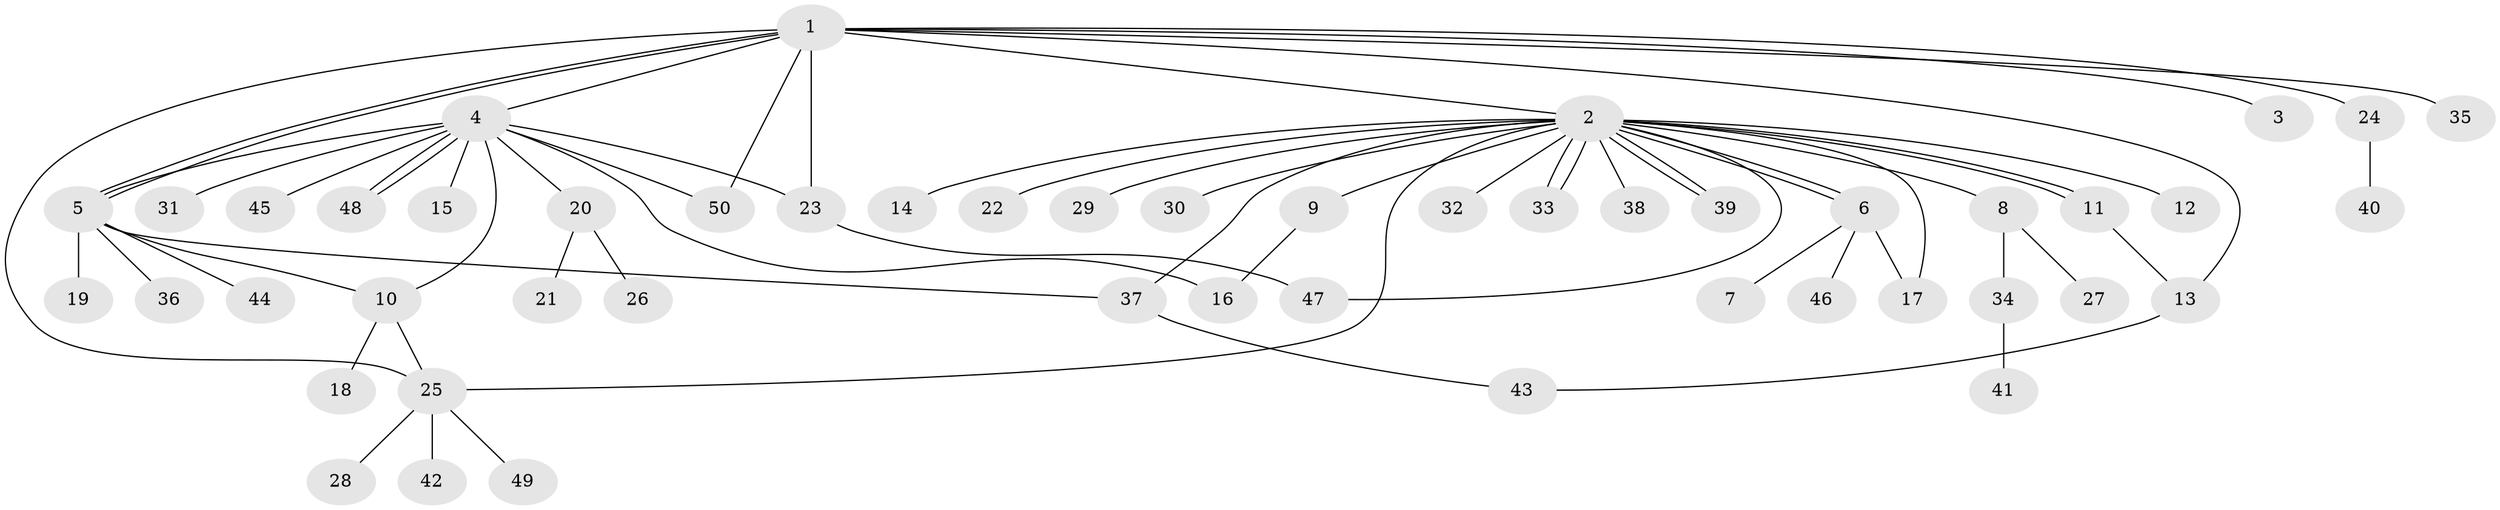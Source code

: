 // coarse degree distribution, {11: 0.03333333333333333, 18: 0.03333333333333333, 1: 0.6, 10: 0.03333333333333333, 7: 0.03333333333333333, 4: 0.06666666666666667, 3: 0.13333333333333333, 2: 0.06666666666666667}
// Generated by graph-tools (version 1.1) at 2025/18/03/04/25 18:18:06]
// undirected, 50 vertices, 67 edges
graph export_dot {
graph [start="1"]
  node [color=gray90,style=filled];
  1;
  2;
  3;
  4;
  5;
  6;
  7;
  8;
  9;
  10;
  11;
  12;
  13;
  14;
  15;
  16;
  17;
  18;
  19;
  20;
  21;
  22;
  23;
  24;
  25;
  26;
  27;
  28;
  29;
  30;
  31;
  32;
  33;
  34;
  35;
  36;
  37;
  38;
  39;
  40;
  41;
  42;
  43;
  44;
  45;
  46;
  47;
  48;
  49;
  50;
  1 -- 2;
  1 -- 3;
  1 -- 4;
  1 -- 5;
  1 -- 5;
  1 -- 13;
  1 -- 23;
  1 -- 24;
  1 -- 25;
  1 -- 35;
  1 -- 50;
  2 -- 6;
  2 -- 6;
  2 -- 8;
  2 -- 9;
  2 -- 11;
  2 -- 11;
  2 -- 12;
  2 -- 14;
  2 -- 17;
  2 -- 22;
  2 -- 25;
  2 -- 29;
  2 -- 30;
  2 -- 32;
  2 -- 33;
  2 -- 33;
  2 -- 37;
  2 -- 38;
  2 -- 39;
  2 -- 39;
  2 -- 47;
  4 -- 5;
  4 -- 10;
  4 -- 15;
  4 -- 16;
  4 -- 20;
  4 -- 23;
  4 -- 31;
  4 -- 45;
  4 -- 48;
  4 -- 48;
  4 -- 50;
  5 -- 10;
  5 -- 19;
  5 -- 36;
  5 -- 37;
  5 -- 44;
  6 -- 7;
  6 -- 17;
  6 -- 46;
  8 -- 27;
  8 -- 34;
  9 -- 16;
  10 -- 18;
  10 -- 25;
  11 -- 13;
  13 -- 43;
  20 -- 21;
  20 -- 26;
  23 -- 47;
  24 -- 40;
  25 -- 28;
  25 -- 42;
  25 -- 49;
  34 -- 41;
  37 -- 43;
}
